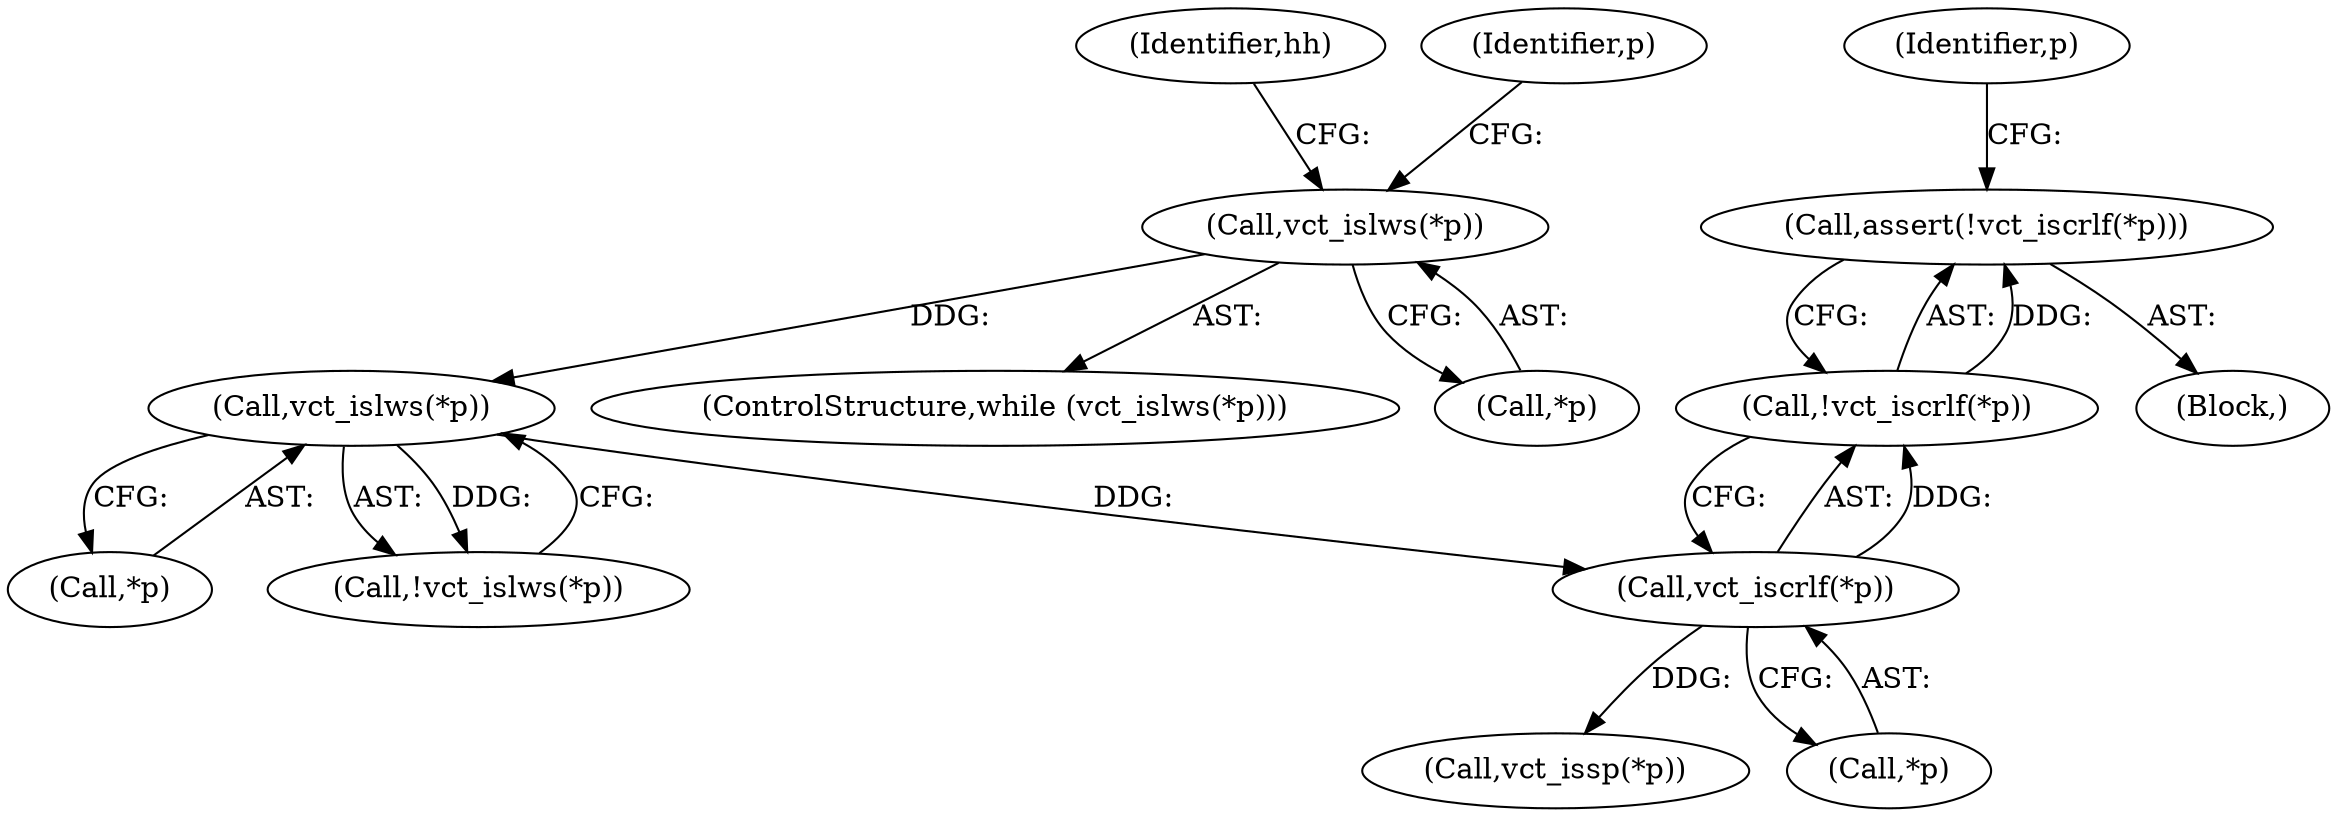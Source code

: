 digraph "0_Varnish-Cache_85e8468bec9416bd7e16b0d80cb820ecd2b330c3_2@API" {
"1000177" [label="(Call,assert(!vct_iscrlf(*p)))"];
"1000178" [label="(Call,!vct_iscrlf(*p))"];
"1000179" [label="(Call,vct_iscrlf(*p))"];
"1000172" [label="(Call,vct_islws(*p))"];
"1000159" [label="(Call,vct_islws(*p))"];
"1000108" [label="(Block,)"];
"1000158" [label="(ControlStructure,while (vct_islws(*p)))"];
"1000188" [label="(Call,vct_issp(*p))"];
"1000160" [label="(Call,*p)"];
"1000166" [label="(Identifier,hh)"];
"1000180" [label="(Call,*p)"];
"1000179" [label="(Call,vct_iscrlf(*p))"];
"1000173" [label="(Call,*p)"];
"1000159" [label="(Call,vct_islws(*p))"];
"1000178" [label="(Call,!vct_iscrlf(*p))"];
"1000163" [label="(Identifier,p)"];
"1000171" [label="(Call,!vct_islws(*p))"];
"1000185" [label="(Identifier,p)"];
"1000172" [label="(Call,vct_islws(*p))"];
"1000177" [label="(Call,assert(!vct_iscrlf(*p)))"];
"1000177" -> "1000108"  [label="AST: "];
"1000177" -> "1000178"  [label="CFG: "];
"1000178" -> "1000177"  [label="AST: "];
"1000185" -> "1000177"  [label="CFG: "];
"1000178" -> "1000177"  [label="DDG: "];
"1000178" -> "1000179"  [label="CFG: "];
"1000179" -> "1000178"  [label="AST: "];
"1000179" -> "1000178"  [label="DDG: "];
"1000179" -> "1000180"  [label="CFG: "];
"1000180" -> "1000179"  [label="AST: "];
"1000172" -> "1000179"  [label="DDG: "];
"1000179" -> "1000188"  [label="DDG: "];
"1000172" -> "1000171"  [label="AST: "];
"1000172" -> "1000173"  [label="CFG: "];
"1000173" -> "1000172"  [label="AST: "];
"1000171" -> "1000172"  [label="CFG: "];
"1000172" -> "1000171"  [label="DDG: "];
"1000159" -> "1000172"  [label="DDG: "];
"1000159" -> "1000158"  [label="AST: "];
"1000159" -> "1000160"  [label="CFG: "];
"1000160" -> "1000159"  [label="AST: "];
"1000163" -> "1000159"  [label="CFG: "];
"1000166" -> "1000159"  [label="CFG: "];
}
